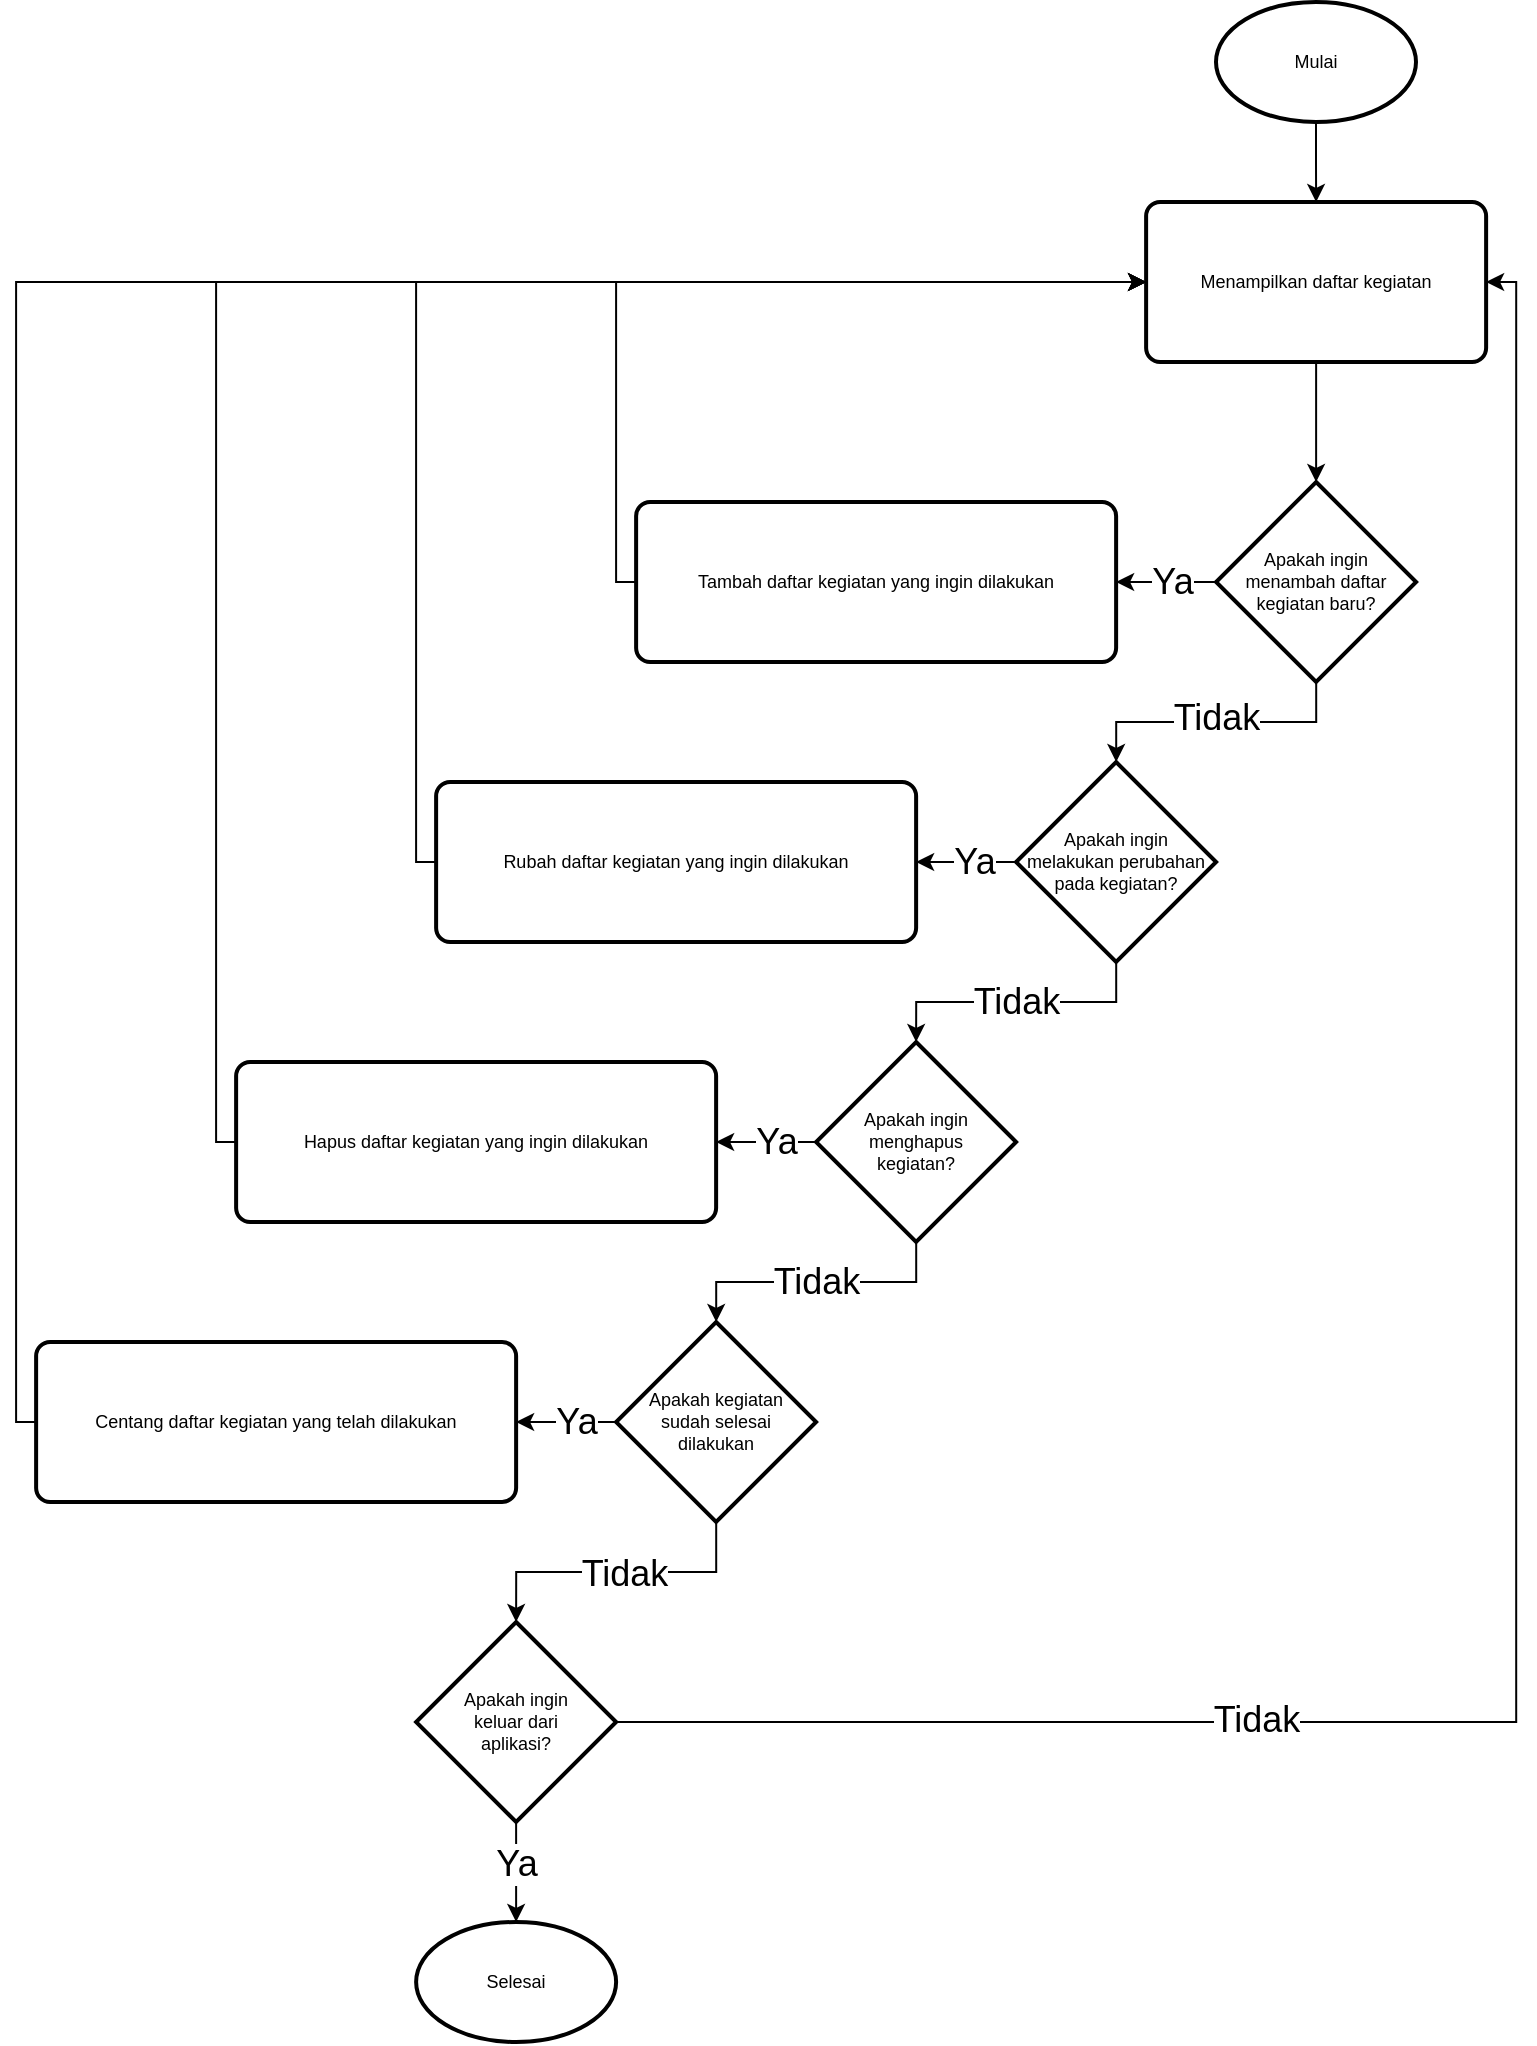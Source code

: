 <mxfile version="20.3.3" type="device"><diagram id="3X_Ocfy1mnBfdpXk121x" name="Halaman-1"><mxGraphModel dx="1138" dy="583" grid="1" gridSize="10" guides="1" tooltips="1" connect="1" arrows="1" fold="1" page="1" pageScale="1" pageWidth="827" pageHeight="1169" math="0" shadow="0"><root><mxCell id="0"/><mxCell id="1" parent="0"/><mxCell id="kHAEbyY0i0TfYePzbBzH-45" style="edgeStyle=orthogonalEdgeStyle;rounded=0;orthogonalLoop=1;jettySize=auto;html=1;entryX=0;entryY=0.5;entryDx=0;entryDy=0;fontSize=9;" edge="1" parent="1" source="kHAEbyY0i0TfYePzbBzH-46" target="kHAEbyY0i0TfYePzbBzH-82"><mxGeometry relative="1" as="geometry"><Array as="points"><mxPoint x="330.06" y="380"/><mxPoint x="330.06" y="230"/></Array></mxGeometry></mxCell><mxCell id="kHAEbyY0i0TfYePzbBzH-46" value="Tambah daftar kegiatan yang ingin dilakukan" style="rounded=1;whiteSpace=wrap;html=1;absoluteArcSize=1;arcSize=14;strokeWidth=2;fontSize=9;" vertex="1" parent="1"><mxGeometry x="340.06" y="340" width="240" height="80" as="geometry"/></mxCell><mxCell id="kHAEbyY0i0TfYePzbBzH-47" style="edgeStyle=orthogonalEdgeStyle;rounded=0;orthogonalLoop=1;jettySize=auto;html=1;entryX=0.5;entryY=0;entryDx=0;entryDy=0;entryPerimeter=0;fontSize=9;" edge="1" parent="1" source="kHAEbyY0i0TfYePzbBzH-51" target="kHAEbyY0i0TfYePzbBzH-61"><mxGeometry relative="1" as="geometry"/></mxCell><mxCell id="kHAEbyY0i0TfYePzbBzH-48" value="Tidak" style="edgeLabel;html=1;align=center;verticalAlign=middle;resizable=0;points=[];fontSize=18;" vertex="1" connectable="0" parent="kHAEbyY0i0TfYePzbBzH-47"><mxGeometry x="-0.17" y="-1" relative="1" as="geometry"><mxPoint x="-12" y="1" as="offset"/></mxGeometry></mxCell><mxCell id="kHAEbyY0i0TfYePzbBzH-49" style="edgeStyle=orthogonalEdgeStyle;rounded=0;orthogonalLoop=1;jettySize=auto;html=1;entryX=1;entryY=0.5;entryDx=0;entryDy=0;fontSize=9;" edge="1" parent="1" source="kHAEbyY0i0TfYePzbBzH-51" target="kHAEbyY0i0TfYePzbBzH-68"><mxGeometry relative="1" as="geometry"/></mxCell><mxCell id="kHAEbyY0i0TfYePzbBzH-50" value="Ya" style="edgeLabel;html=1;align=center;verticalAlign=middle;resizable=0;points=[];fontSize=18;" vertex="1" connectable="0" parent="kHAEbyY0i0TfYePzbBzH-49"><mxGeometry x="-0.151" relative="1" as="geometry"><mxPoint as="offset"/></mxGeometry></mxCell><mxCell id="kHAEbyY0i0TfYePzbBzH-51" value="Apakah ingin melakukan perubahan pada kegiatan?" style="strokeWidth=2;html=1;shape=mxgraph.flowchart.decision;whiteSpace=wrap;fontSize=9;" vertex="1" parent="1"><mxGeometry x="530.06" y="470" width="100" height="100" as="geometry"/></mxCell><mxCell id="kHAEbyY0i0TfYePzbBzH-52" style="edgeStyle=orthogonalEdgeStyle;rounded=0;orthogonalLoop=1;jettySize=auto;html=1;entryX=0.5;entryY=0;entryDx=0;entryDy=0;entryPerimeter=0;fontSize=9;" edge="1" parent="1" source="kHAEbyY0i0TfYePzbBzH-56" target="kHAEbyY0i0TfYePzbBzH-77"><mxGeometry relative="1" as="geometry"/></mxCell><mxCell id="kHAEbyY0i0TfYePzbBzH-53" value="Tidak" style="edgeLabel;html=1;align=center;verticalAlign=middle;resizable=0;points=[];fontSize=18;" vertex="1" connectable="0" parent="kHAEbyY0i0TfYePzbBzH-52"><mxGeometry x="-0.047" y="1" relative="1" as="geometry"><mxPoint as="offset"/></mxGeometry></mxCell><mxCell id="kHAEbyY0i0TfYePzbBzH-54" value="" style="edgeStyle=orthogonalEdgeStyle;rounded=0;orthogonalLoop=1;jettySize=auto;html=1;fontSize=9;" edge="1" parent="1" source="kHAEbyY0i0TfYePzbBzH-56" target="kHAEbyY0i0TfYePzbBzH-72"><mxGeometry relative="1" as="geometry"/></mxCell><mxCell id="kHAEbyY0i0TfYePzbBzH-55" value="Ya" style="edgeLabel;html=1;align=center;verticalAlign=middle;resizable=0;points=[];fontSize=18;" vertex="1" connectable="0" parent="kHAEbyY0i0TfYePzbBzH-54"><mxGeometry x="-0.176" relative="1" as="geometry"><mxPoint as="offset"/></mxGeometry></mxCell><mxCell id="kHAEbyY0i0TfYePzbBzH-56" value="Apakah kegiatan &lt;br&gt;sudah selesai &lt;br&gt;dilakukan" style="strokeWidth=2;html=1;shape=mxgraph.flowchart.decision;whiteSpace=wrap;fontSize=9;" vertex="1" parent="1"><mxGeometry x="330.06" y="750" width="100" height="100" as="geometry"/></mxCell><mxCell id="kHAEbyY0i0TfYePzbBzH-57" style="edgeStyle=orthogonalEdgeStyle;rounded=0;orthogonalLoop=1;jettySize=auto;html=1;fontSize=9;" edge="1" parent="1" source="kHAEbyY0i0TfYePzbBzH-61" target="kHAEbyY0i0TfYePzbBzH-56"><mxGeometry relative="1" as="geometry"/></mxCell><mxCell id="kHAEbyY0i0TfYePzbBzH-58" value="Tidak" style="edgeLabel;html=1;align=center;verticalAlign=middle;resizable=0;points=[];fontSize=18;" vertex="1" connectable="0" parent="kHAEbyY0i0TfYePzbBzH-57"><mxGeometry x="-0.121" relative="1" as="geometry"><mxPoint x="-9" as="offset"/></mxGeometry></mxCell><mxCell id="kHAEbyY0i0TfYePzbBzH-59" style="edgeStyle=orthogonalEdgeStyle;rounded=0;orthogonalLoop=1;jettySize=auto;html=1;entryX=1;entryY=0.5;entryDx=0;entryDy=0;fontSize=9;" edge="1" parent="1" source="kHAEbyY0i0TfYePzbBzH-61" target="kHAEbyY0i0TfYePzbBzH-70"><mxGeometry relative="1" as="geometry"/></mxCell><mxCell id="kHAEbyY0i0TfYePzbBzH-60" value="Ya" style="edgeLabel;html=1;align=center;verticalAlign=middle;resizable=0;points=[];fontSize=18;" vertex="1" connectable="0" parent="kHAEbyY0i0TfYePzbBzH-59"><mxGeometry x="-0.175" relative="1" as="geometry"><mxPoint as="offset"/></mxGeometry></mxCell><mxCell id="kHAEbyY0i0TfYePzbBzH-61" value="Apakah ingin &lt;br&gt;menghapus &lt;br&gt;kegiatan?" style="strokeWidth=2;html=1;shape=mxgraph.flowchart.decision;whiteSpace=wrap;fontSize=9;" vertex="1" parent="1"><mxGeometry x="430.06" y="610" width="100" height="100" as="geometry"/></mxCell><mxCell id="kHAEbyY0i0TfYePzbBzH-62" style="edgeStyle=orthogonalEdgeStyle;rounded=0;orthogonalLoop=1;jettySize=auto;html=1;fontSize=9;" edge="1" parent="1" source="kHAEbyY0i0TfYePzbBzH-66" target="kHAEbyY0i0TfYePzbBzH-46"><mxGeometry relative="1" as="geometry"/></mxCell><mxCell id="kHAEbyY0i0TfYePzbBzH-63" value="Ya" style="edgeLabel;html=1;align=center;verticalAlign=middle;resizable=0;points=[];fontSize=18;" vertex="1" connectable="0" parent="kHAEbyY0i0TfYePzbBzH-62"><mxGeometry x="-0.127" relative="1" as="geometry"><mxPoint as="offset"/></mxGeometry></mxCell><mxCell id="kHAEbyY0i0TfYePzbBzH-64" style="edgeStyle=orthogonalEdgeStyle;rounded=0;orthogonalLoop=1;jettySize=auto;html=1;fontSize=9;" edge="1" parent="1" source="kHAEbyY0i0TfYePzbBzH-66" target="kHAEbyY0i0TfYePzbBzH-51"><mxGeometry relative="1" as="geometry"/></mxCell><mxCell id="kHAEbyY0i0TfYePzbBzH-65" value="Tidak" style="edgeLabel;html=1;align=center;verticalAlign=middle;resizable=0;points=[];fontSize=18;" vertex="1" connectable="0" parent="kHAEbyY0i0TfYePzbBzH-64"><mxGeometry x="-0.23" y="-2" relative="1" as="geometry"><mxPoint x="-16" as="offset"/></mxGeometry></mxCell><mxCell id="kHAEbyY0i0TfYePzbBzH-66" value="Apakah ingin menambah daftar kegiatan baru?" style="strokeWidth=2;html=1;shape=mxgraph.flowchart.decision;whiteSpace=wrap;fontSize=9;" vertex="1" parent="1"><mxGeometry x="630.06" y="330" width="100" height="100" as="geometry"/></mxCell><mxCell id="kHAEbyY0i0TfYePzbBzH-67" style="edgeStyle=orthogonalEdgeStyle;rounded=0;orthogonalLoop=1;jettySize=auto;html=1;entryX=0;entryY=0.5;entryDx=0;entryDy=0;fontSize=9;" edge="1" parent="1" source="kHAEbyY0i0TfYePzbBzH-68" target="kHAEbyY0i0TfYePzbBzH-82"><mxGeometry relative="1" as="geometry"><mxPoint x="590.06" y="230" as="targetPoint"/><Array as="points"><mxPoint x="230.06" y="520"/><mxPoint x="230.06" y="230"/></Array></mxGeometry></mxCell><mxCell id="kHAEbyY0i0TfYePzbBzH-68" value="Rubah daftar kegiatan yang ingin dilakukan" style="rounded=1;whiteSpace=wrap;html=1;absoluteArcSize=1;arcSize=14;strokeWidth=2;fontSize=9;" vertex="1" parent="1"><mxGeometry x="240.06" y="480" width="240" height="80" as="geometry"/></mxCell><mxCell id="kHAEbyY0i0TfYePzbBzH-69" style="edgeStyle=orthogonalEdgeStyle;rounded=0;orthogonalLoop=1;jettySize=auto;html=1;entryX=0;entryY=0.5;entryDx=0;entryDy=0;fontSize=9;" edge="1" parent="1" source="kHAEbyY0i0TfYePzbBzH-70" target="kHAEbyY0i0TfYePzbBzH-82"><mxGeometry relative="1" as="geometry"><mxPoint x="590.06" y="230" as="targetPoint"/><Array as="points"><mxPoint x="130.06" y="660"/><mxPoint x="130.06" y="230"/></Array></mxGeometry></mxCell><mxCell id="kHAEbyY0i0TfYePzbBzH-70" value="Hapus daftar kegiatan yang ingin dilakukan" style="rounded=1;whiteSpace=wrap;html=1;absoluteArcSize=1;arcSize=14;strokeWidth=2;fontSize=9;" vertex="1" parent="1"><mxGeometry x="140.06" y="620" width="240" height="80" as="geometry"/></mxCell><mxCell id="kHAEbyY0i0TfYePzbBzH-71" style="edgeStyle=orthogonalEdgeStyle;rounded=0;orthogonalLoop=1;jettySize=auto;html=1;entryX=0;entryY=0.5;entryDx=0;entryDy=0;fontSize=9;" edge="1" parent="1" source="kHAEbyY0i0TfYePzbBzH-72" target="kHAEbyY0i0TfYePzbBzH-82"><mxGeometry relative="1" as="geometry"><mxPoint x="590.06" y="230" as="targetPoint"/><Array as="points"><mxPoint x="30.06" y="800"/><mxPoint x="30.06" y="230"/></Array></mxGeometry></mxCell><mxCell id="kHAEbyY0i0TfYePzbBzH-72" value="Centang daftar kegiatan yang telah dilakukan" style="rounded=1;whiteSpace=wrap;html=1;absoluteArcSize=1;arcSize=14;strokeWidth=2;fontSize=9;" vertex="1" parent="1"><mxGeometry x="40.06" y="760" width="240" height="80" as="geometry"/></mxCell><mxCell id="kHAEbyY0i0TfYePzbBzH-73" style="edgeStyle=orthogonalEdgeStyle;rounded=0;orthogonalLoop=1;jettySize=auto;html=1;exitX=0;exitY=0.5;exitDx=0;exitDy=0;exitPerimeter=0;entryX=1;entryY=0.5;entryDx=0;entryDy=0;fontSize=9;" edge="1" parent="1" source="kHAEbyY0i0TfYePzbBzH-77" target="kHAEbyY0i0TfYePzbBzH-82"><mxGeometry relative="1" as="geometry"><mxPoint x="800.09" y="350" as="targetPoint"/><Array as="points"><mxPoint x="780.09" y="950"/><mxPoint x="780.09" y="230"/></Array></mxGeometry></mxCell><mxCell id="kHAEbyY0i0TfYePzbBzH-74" value="Tidak" style="edgeLabel;html=1;align=center;verticalAlign=middle;resizable=0;points=[];fontSize=18;" vertex="1" connectable="0" parent="kHAEbyY0i0TfYePzbBzH-73"><mxGeometry x="-0.347" y="1" relative="1" as="geometry"><mxPoint as="offset"/></mxGeometry></mxCell><mxCell id="kHAEbyY0i0TfYePzbBzH-75" value="" style="edgeStyle=orthogonalEdgeStyle;rounded=0;orthogonalLoop=1;jettySize=auto;html=1;fontSize=9;" edge="1" parent="1" source="kHAEbyY0i0TfYePzbBzH-77" target="kHAEbyY0i0TfYePzbBzH-80"><mxGeometry relative="1" as="geometry"/></mxCell><mxCell id="kHAEbyY0i0TfYePzbBzH-76" value="Ya" style="edgeLabel;html=1;align=center;verticalAlign=middle;resizable=0;points=[];fontSize=18;" vertex="1" connectable="0" parent="kHAEbyY0i0TfYePzbBzH-75"><mxGeometry x="-0.169" relative="1" as="geometry"><mxPoint as="offset"/></mxGeometry></mxCell><mxCell id="kHAEbyY0i0TfYePzbBzH-77" value="Apakah ingin &lt;br&gt;keluar dari &lt;br&gt;aplikasi?" style="strokeWidth=2;html=1;shape=mxgraph.flowchart.decision;whiteSpace=wrap;fontSize=9;" vertex="1" parent="1"><mxGeometry x="230.06" y="900" width="100" height="100" as="geometry"/></mxCell><mxCell id="kHAEbyY0i0TfYePzbBzH-78" style="edgeStyle=orthogonalEdgeStyle;rounded=0;orthogonalLoop=1;jettySize=auto;html=1;entryX=0.5;entryY=0;entryDx=0;entryDy=0;fontSize=9;" edge="1" parent="1" source="kHAEbyY0i0TfYePzbBzH-79" target="kHAEbyY0i0TfYePzbBzH-82"><mxGeometry relative="1" as="geometry"/></mxCell><mxCell id="kHAEbyY0i0TfYePzbBzH-79" value="Mulai" style="strokeWidth=2;html=1;shape=mxgraph.flowchart.start_1;whiteSpace=wrap;fontSize=9;" vertex="1" parent="1"><mxGeometry x="630.0" y="90" width="100" height="60" as="geometry"/></mxCell><mxCell id="kHAEbyY0i0TfYePzbBzH-80" value="Selesai" style="strokeWidth=2;html=1;shape=mxgraph.flowchart.start_1;whiteSpace=wrap;fontSize=9;" vertex="1" parent="1"><mxGeometry x="230.06" y="1050" width="100" height="60" as="geometry"/></mxCell><mxCell id="kHAEbyY0i0TfYePzbBzH-81" style="edgeStyle=orthogonalEdgeStyle;rounded=0;orthogonalLoop=1;jettySize=auto;html=1;entryX=0.5;entryY=0;entryDx=0;entryDy=0;entryPerimeter=0;fontSize=9;" edge="1" parent="1" source="kHAEbyY0i0TfYePzbBzH-82" target="kHAEbyY0i0TfYePzbBzH-66"><mxGeometry relative="1" as="geometry"/></mxCell><mxCell id="kHAEbyY0i0TfYePzbBzH-82" value="Menampilkan daftar kegiatan" style="rounded=1;whiteSpace=wrap;html=1;absoluteArcSize=1;arcSize=14;strokeWidth=2;fontSize=9;" vertex="1" parent="1"><mxGeometry x="595.06" y="190" width="170" height="80" as="geometry"/></mxCell></root></mxGraphModel></diagram></mxfile>